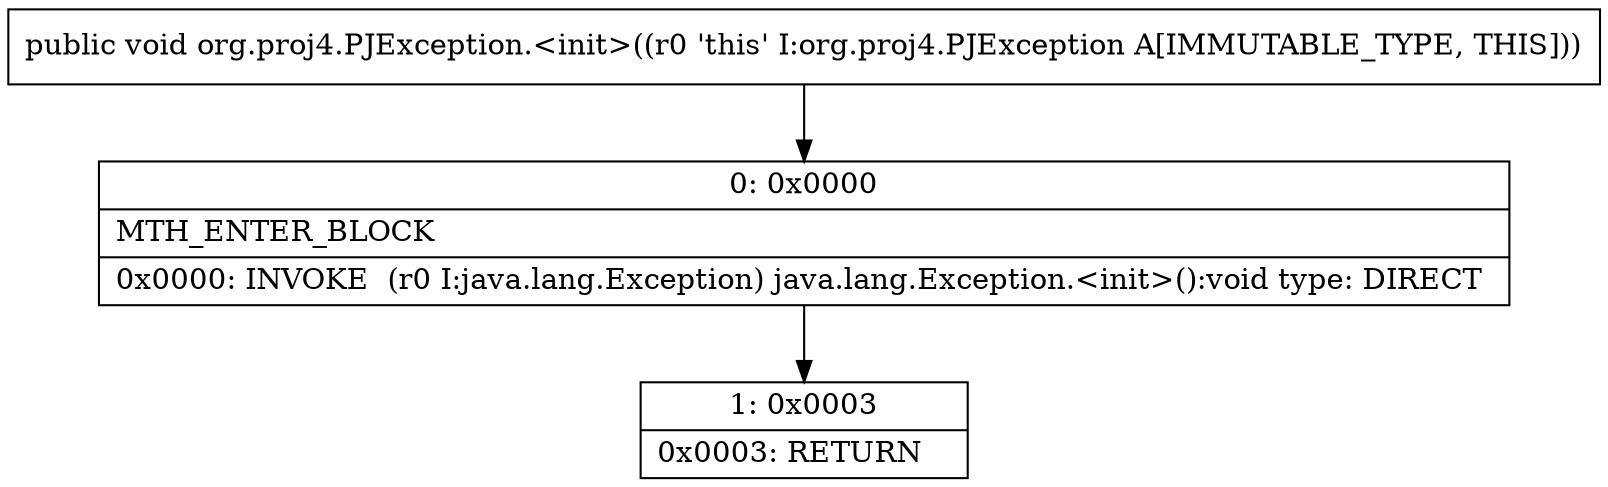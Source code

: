 digraph "CFG fororg.proj4.PJException.\<init\>()V" {
Node_0 [shape=record,label="{0\:\ 0x0000|MTH_ENTER_BLOCK\l|0x0000: INVOKE  (r0 I:java.lang.Exception) java.lang.Exception.\<init\>():void type: DIRECT \l}"];
Node_1 [shape=record,label="{1\:\ 0x0003|0x0003: RETURN   \l}"];
MethodNode[shape=record,label="{public void org.proj4.PJException.\<init\>((r0 'this' I:org.proj4.PJException A[IMMUTABLE_TYPE, THIS])) }"];
MethodNode -> Node_0;
Node_0 -> Node_1;
}

